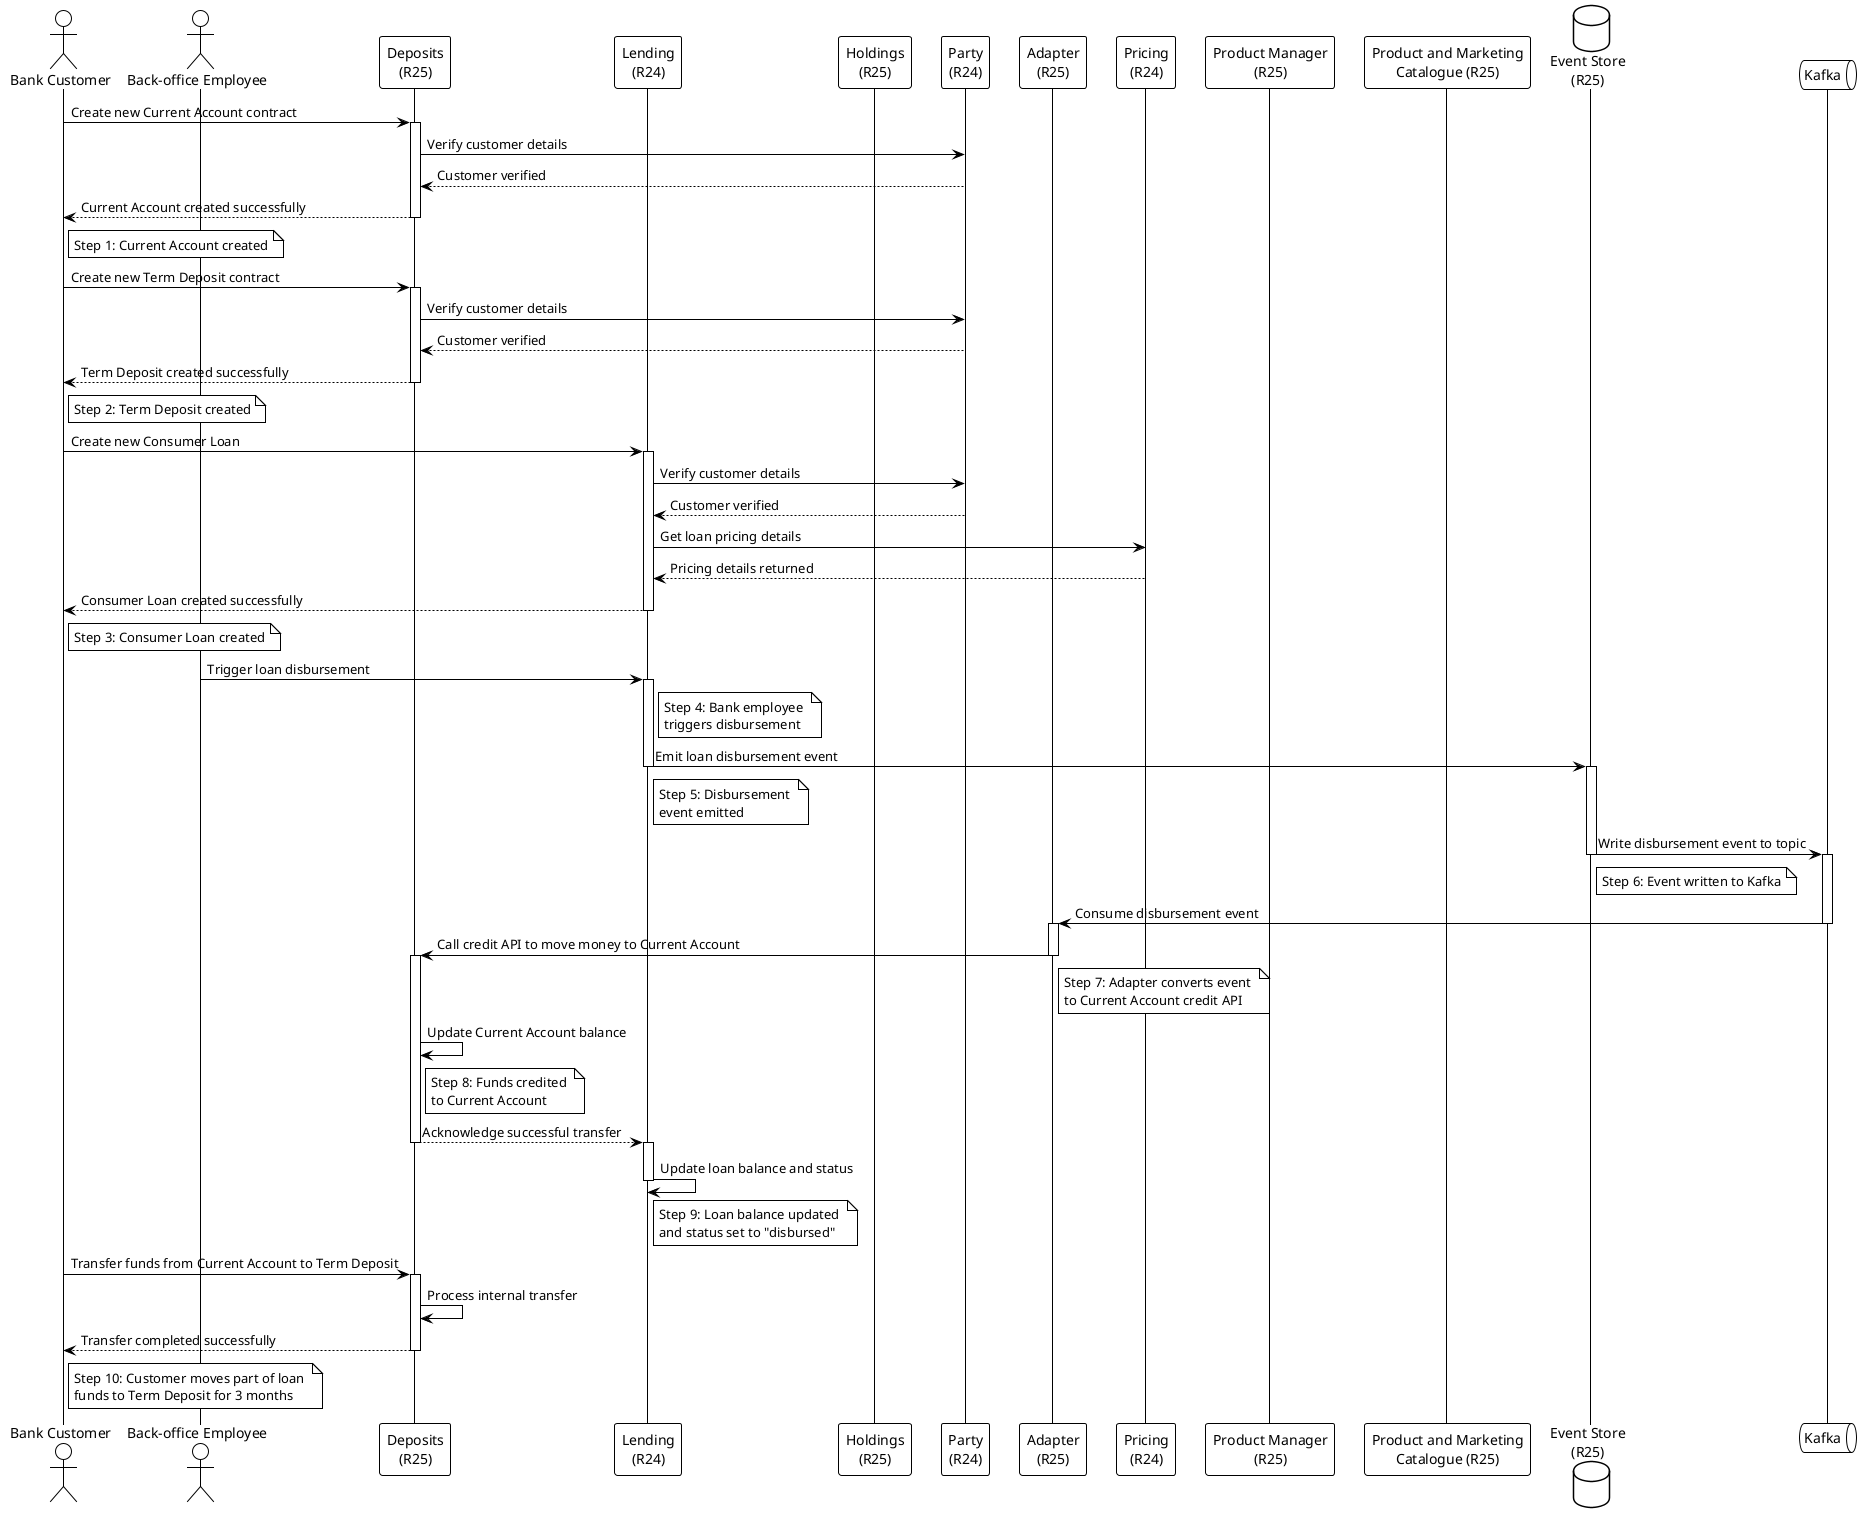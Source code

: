 @startuml
!theme plain

' Actors
actor "Bank Customer" as customer
actor "Back-office Employee" as employee

' Systems
participant "Deposits\n(R25)" as deposits
participant "Lending\n(R24)" as lending
participant "Holdings\n(R25)" as holdings
participant "Party\n(R24)" as party
participant "Adapter\n(R25)" as adapter
participant "Pricing\n(R24)" as pricing
participant "Product Manager\n(R25)" as productMgr
participant "Product and Marketing\nCatalogue (R25)" as catalogue
database "Event Store\n(R25)" as eventStore
queue "Kafka" as kafka

customer -> deposits: Create new Current Account contract
activate deposits
deposits -> party: Verify customer details
party --> deposits: Customer verified
deposits --> customer: Current Account created successfully
deactivate deposits
note right of customer: Step 1: Current Account created

customer -> deposits: Create new Term Deposit contract
activate deposits
deposits -> party: Verify customer details
party --> deposits: Customer verified  
deposits --> customer: Term Deposit created successfully
deactivate deposits
note right of customer: Step 2: Term Deposit created

customer -> lending: Create new Consumer Loan
activate lending
lending -> party: Verify customer details
party --> lending: Customer verified
lending -> pricing: Get loan pricing details
pricing --> lending: Pricing details returned
lending --> customer: Consumer Loan created successfully
deactivate lending
note right of customer: Step 3: Consumer Loan created

employee -> lending: Trigger loan disbursement
activate lending
note right of lending: Step 4: Bank employee \ntriggers disbursement

lending -> eventStore: Emit loan disbursement event
note right of lending: Step 5: Disbursement \nevent emitted
deactivate lending

activate eventStore
eventStore -> kafka: Write disbursement event to topic
note right of eventStore: Step 6: Event written to Kafka
deactivate eventStore

activate kafka
kafka -> adapter: Consume disbursement event
deactivate kafka
activate adapter
adapter -> deposits: Call credit API to move money to Current Account
note right of adapter: Step 7: Adapter converts event \nto Current Account credit API
deactivate adapter

activate deposits
deposits -> deposits: Update Current Account balance
note right of deposits: Step 8: Funds credited \nto Current Account
deposits --> lending: Acknowledge successful transfer
deactivate deposits

activate lending
lending -> lending: Update loan balance and status
note right of lending: Step 9: Loan balance updated \nand status set to "disbursed"
deactivate lending

customer -> deposits: Transfer funds from Current Account to Term Deposit
activate deposits
deposits -> deposits: Process internal transfer
deposits --> customer: Transfer completed successfully
deactivate deposits
note right of customer: Step 10: Customer moves part of loan \nfunds to Term Deposit for 3 months

@enduml